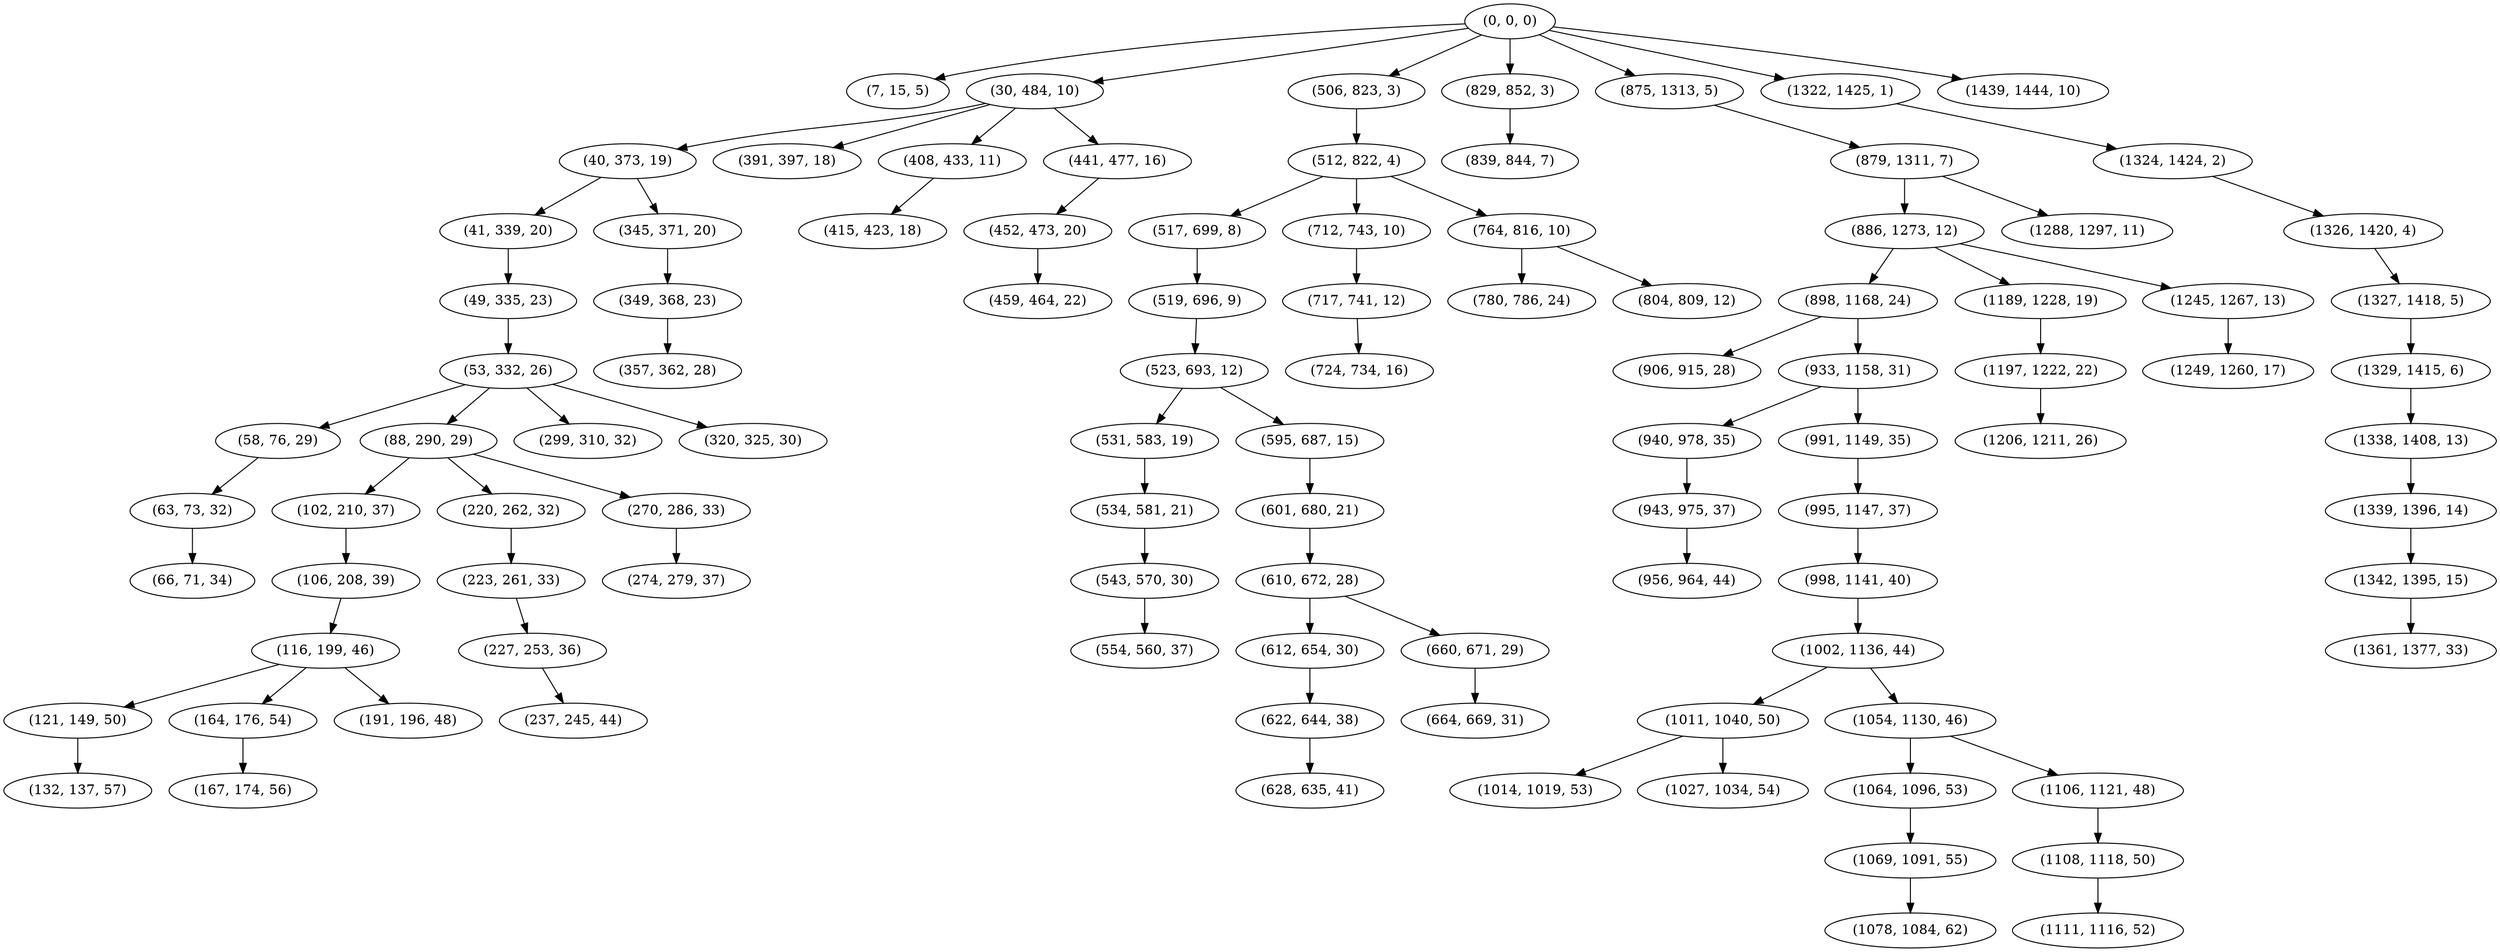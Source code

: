 digraph tree {
    "(0, 0, 0)";
    "(7, 15, 5)";
    "(30, 484, 10)";
    "(40, 373, 19)";
    "(41, 339, 20)";
    "(49, 335, 23)";
    "(53, 332, 26)";
    "(58, 76, 29)";
    "(63, 73, 32)";
    "(66, 71, 34)";
    "(88, 290, 29)";
    "(102, 210, 37)";
    "(106, 208, 39)";
    "(116, 199, 46)";
    "(121, 149, 50)";
    "(132, 137, 57)";
    "(164, 176, 54)";
    "(167, 174, 56)";
    "(191, 196, 48)";
    "(220, 262, 32)";
    "(223, 261, 33)";
    "(227, 253, 36)";
    "(237, 245, 44)";
    "(270, 286, 33)";
    "(274, 279, 37)";
    "(299, 310, 32)";
    "(320, 325, 30)";
    "(345, 371, 20)";
    "(349, 368, 23)";
    "(357, 362, 28)";
    "(391, 397, 18)";
    "(408, 433, 11)";
    "(415, 423, 18)";
    "(441, 477, 16)";
    "(452, 473, 20)";
    "(459, 464, 22)";
    "(506, 823, 3)";
    "(512, 822, 4)";
    "(517, 699, 8)";
    "(519, 696, 9)";
    "(523, 693, 12)";
    "(531, 583, 19)";
    "(534, 581, 21)";
    "(543, 570, 30)";
    "(554, 560, 37)";
    "(595, 687, 15)";
    "(601, 680, 21)";
    "(610, 672, 28)";
    "(612, 654, 30)";
    "(622, 644, 38)";
    "(628, 635, 41)";
    "(660, 671, 29)";
    "(664, 669, 31)";
    "(712, 743, 10)";
    "(717, 741, 12)";
    "(724, 734, 16)";
    "(764, 816, 10)";
    "(780, 786, 24)";
    "(804, 809, 12)";
    "(829, 852, 3)";
    "(839, 844, 7)";
    "(875, 1313, 5)";
    "(879, 1311, 7)";
    "(886, 1273, 12)";
    "(898, 1168, 24)";
    "(906, 915, 28)";
    "(933, 1158, 31)";
    "(940, 978, 35)";
    "(943, 975, 37)";
    "(956, 964, 44)";
    "(991, 1149, 35)";
    "(995, 1147, 37)";
    "(998, 1141, 40)";
    "(1002, 1136, 44)";
    "(1011, 1040, 50)";
    "(1014, 1019, 53)";
    "(1027, 1034, 54)";
    "(1054, 1130, 46)";
    "(1064, 1096, 53)";
    "(1069, 1091, 55)";
    "(1078, 1084, 62)";
    "(1106, 1121, 48)";
    "(1108, 1118, 50)";
    "(1111, 1116, 52)";
    "(1189, 1228, 19)";
    "(1197, 1222, 22)";
    "(1206, 1211, 26)";
    "(1245, 1267, 13)";
    "(1249, 1260, 17)";
    "(1288, 1297, 11)";
    "(1322, 1425, 1)";
    "(1324, 1424, 2)";
    "(1326, 1420, 4)";
    "(1327, 1418, 5)";
    "(1329, 1415, 6)";
    "(1338, 1408, 13)";
    "(1339, 1396, 14)";
    "(1342, 1395, 15)";
    "(1361, 1377, 33)";
    "(1439, 1444, 10)";
    "(0, 0, 0)" -> "(7, 15, 5)";
    "(0, 0, 0)" -> "(30, 484, 10)";
    "(0, 0, 0)" -> "(506, 823, 3)";
    "(0, 0, 0)" -> "(829, 852, 3)";
    "(0, 0, 0)" -> "(875, 1313, 5)";
    "(0, 0, 0)" -> "(1322, 1425, 1)";
    "(0, 0, 0)" -> "(1439, 1444, 10)";
    "(30, 484, 10)" -> "(40, 373, 19)";
    "(30, 484, 10)" -> "(391, 397, 18)";
    "(30, 484, 10)" -> "(408, 433, 11)";
    "(30, 484, 10)" -> "(441, 477, 16)";
    "(40, 373, 19)" -> "(41, 339, 20)";
    "(40, 373, 19)" -> "(345, 371, 20)";
    "(41, 339, 20)" -> "(49, 335, 23)";
    "(49, 335, 23)" -> "(53, 332, 26)";
    "(53, 332, 26)" -> "(58, 76, 29)";
    "(53, 332, 26)" -> "(88, 290, 29)";
    "(53, 332, 26)" -> "(299, 310, 32)";
    "(53, 332, 26)" -> "(320, 325, 30)";
    "(58, 76, 29)" -> "(63, 73, 32)";
    "(63, 73, 32)" -> "(66, 71, 34)";
    "(88, 290, 29)" -> "(102, 210, 37)";
    "(88, 290, 29)" -> "(220, 262, 32)";
    "(88, 290, 29)" -> "(270, 286, 33)";
    "(102, 210, 37)" -> "(106, 208, 39)";
    "(106, 208, 39)" -> "(116, 199, 46)";
    "(116, 199, 46)" -> "(121, 149, 50)";
    "(116, 199, 46)" -> "(164, 176, 54)";
    "(116, 199, 46)" -> "(191, 196, 48)";
    "(121, 149, 50)" -> "(132, 137, 57)";
    "(164, 176, 54)" -> "(167, 174, 56)";
    "(220, 262, 32)" -> "(223, 261, 33)";
    "(223, 261, 33)" -> "(227, 253, 36)";
    "(227, 253, 36)" -> "(237, 245, 44)";
    "(270, 286, 33)" -> "(274, 279, 37)";
    "(345, 371, 20)" -> "(349, 368, 23)";
    "(349, 368, 23)" -> "(357, 362, 28)";
    "(408, 433, 11)" -> "(415, 423, 18)";
    "(441, 477, 16)" -> "(452, 473, 20)";
    "(452, 473, 20)" -> "(459, 464, 22)";
    "(506, 823, 3)" -> "(512, 822, 4)";
    "(512, 822, 4)" -> "(517, 699, 8)";
    "(512, 822, 4)" -> "(712, 743, 10)";
    "(512, 822, 4)" -> "(764, 816, 10)";
    "(517, 699, 8)" -> "(519, 696, 9)";
    "(519, 696, 9)" -> "(523, 693, 12)";
    "(523, 693, 12)" -> "(531, 583, 19)";
    "(523, 693, 12)" -> "(595, 687, 15)";
    "(531, 583, 19)" -> "(534, 581, 21)";
    "(534, 581, 21)" -> "(543, 570, 30)";
    "(543, 570, 30)" -> "(554, 560, 37)";
    "(595, 687, 15)" -> "(601, 680, 21)";
    "(601, 680, 21)" -> "(610, 672, 28)";
    "(610, 672, 28)" -> "(612, 654, 30)";
    "(610, 672, 28)" -> "(660, 671, 29)";
    "(612, 654, 30)" -> "(622, 644, 38)";
    "(622, 644, 38)" -> "(628, 635, 41)";
    "(660, 671, 29)" -> "(664, 669, 31)";
    "(712, 743, 10)" -> "(717, 741, 12)";
    "(717, 741, 12)" -> "(724, 734, 16)";
    "(764, 816, 10)" -> "(780, 786, 24)";
    "(764, 816, 10)" -> "(804, 809, 12)";
    "(829, 852, 3)" -> "(839, 844, 7)";
    "(875, 1313, 5)" -> "(879, 1311, 7)";
    "(879, 1311, 7)" -> "(886, 1273, 12)";
    "(879, 1311, 7)" -> "(1288, 1297, 11)";
    "(886, 1273, 12)" -> "(898, 1168, 24)";
    "(886, 1273, 12)" -> "(1189, 1228, 19)";
    "(886, 1273, 12)" -> "(1245, 1267, 13)";
    "(898, 1168, 24)" -> "(906, 915, 28)";
    "(898, 1168, 24)" -> "(933, 1158, 31)";
    "(933, 1158, 31)" -> "(940, 978, 35)";
    "(933, 1158, 31)" -> "(991, 1149, 35)";
    "(940, 978, 35)" -> "(943, 975, 37)";
    "(943, 975, 37)" -> "(956, 964, 44)";
    "(991, 1149, 35)" -> "(995, 1147, 37)";
    "(995, 1147, 37)" -> "(998, 1141, 40)";
    "(998, 1141, 40)" -> "(1002, 1136, 44)";
    "(1002, 1136, 44)" -> "(1011, 1040, 50)";
    "(1002, 1136, 44)" -> "(1054, 1130, 46)";
    "(1011, 1040, 50)" -> "(1014, 1019, 53)";
    "(1011, 1040, 50)" -> "(1027, 1034, 54)";
    "(1054, 1130, 46)" -> "(1064, 1096, 53)";
    "(1054, 1130, 46)" -> "(1106, 1121, 48)";
    "(1064, 1096, 53)" -> "(1069, 1091, 55)";
    "(1069, 1091, 55)" -> "(1078, 1084, 62)";
    "(1106, 1121, 48)" -> "(1108, 1118, 50)";
    "(1108, 1118, 50)" -> "(1111, 1116, 52)";
    "(1189, 1228, 19)" -> "(1197, 1222, 22)";
    "(1197, 1222, 22)" -> "(1206, 1211, 26)";
    "(1245, 1267, 13)" -> "(1249, 1260, 17)";
    "(1322, 1425, 1)" -> "(1324, 1424, 2)";
    "(1324, 1424, 2)" -> "(1326, 1420, 4)";
    "(1326, 1420, 4)" -> "(1327, 1418, 5)";
    "(1327, 1418, 5)" -> "(1329, 1415, 6)";
    "(1329, 1415, 6)" -> "(1338, 1408, 13)";
    "(1338, 1408, 13)" -> "(1339, 1396, 14)";
    "(1339, 1396, 14)" -> "(1342, 1395, 15)";
    "(1342, 1395, 15)" -> "(1361, 1377, 33)";
}

